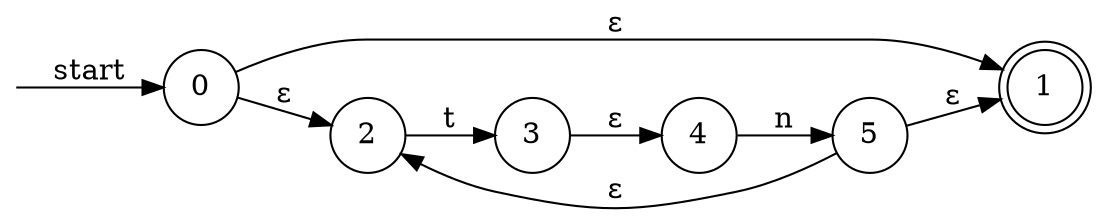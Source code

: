 digraph enfa {
    rankdir = LR;
    node [shape = circle];
    __start [style = invis, shape = point];
    __start -> "0" [ label = "start" ];
    node [shape = doublecircle]; "1"
    node [shape = circle];
    "2" -> "3" [ label = "t" ];
    "4" -> "5" [ label = "n" ];
    "3" -> "4" [ label = "&epsilon;" ];
    "0" -> "2" [ label = "&epsilon;" ];
    "0" -> "1" [ label = "&epsilon;" ];
    "5" -> "2" [ label = "&epsilon;" ];
    "5" -> "1" [ label = "&epsilon;" ];
}
